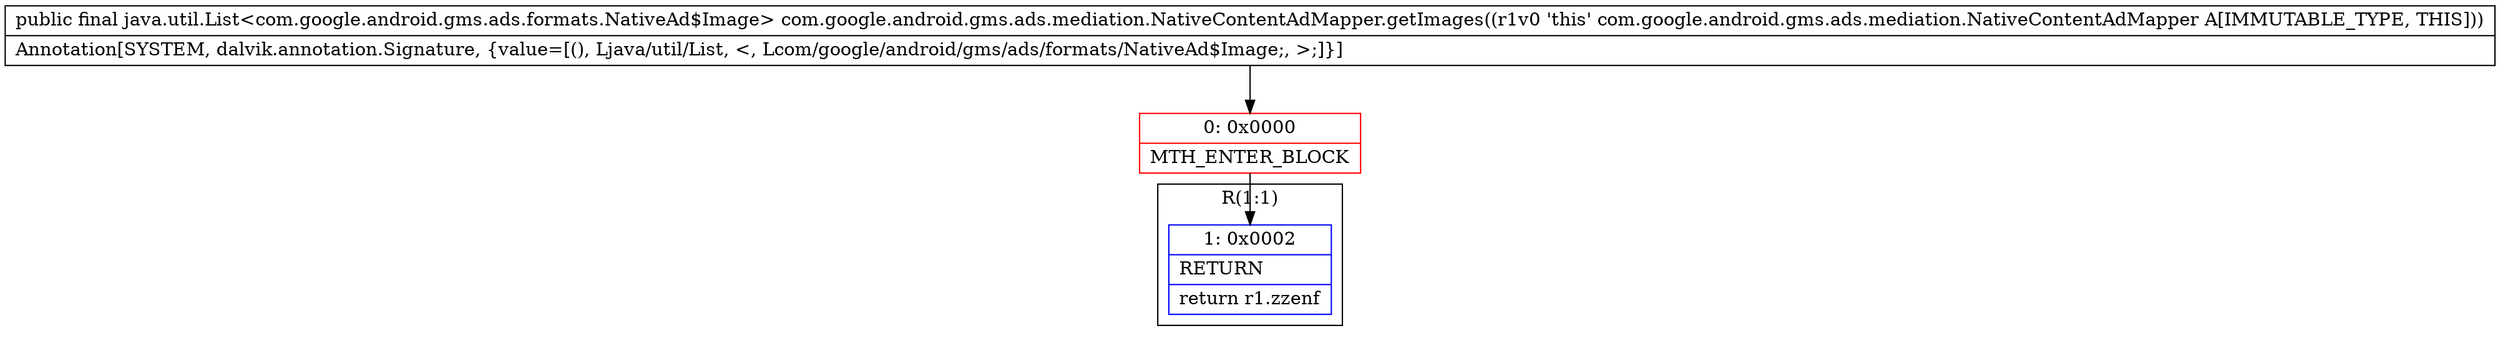 digraph "CFG forcom.google.android.gms.ads.mediation.NativeContentAdMapper.getImages()Ljava\/util\/List;" {
subgraph cluster_Region_93137046 {
label = "R(1:1)";
node [shape=record,color=blue];
Node_1 [shape=record,label="{1\:\ 0x0002|RETURN\l|return r1.zzenf\l}"];
}
Node_0 [shape=record,color=red,label="{0\:\ 0x0000|MTH_ENTER_BLOCK\l}"];
MethodNode[shape=record,label="{public final java.util.List\<com.google.android.gms.ads.formats.NativeAd$Image\> com.google.android.gms.ads.mediation.NativeContentAdMapper.getImages((r1v0 'this' com.google.android.gms.ads.mediation.NativeContentAdMapper A[IMMUTABLE_TYPE, THIS]))  | Annotation[SYSTEM, dalvik.annotation.Signature, \{value=[(), Ljava\/util\/List, \<, Lcom\/google\/android\/gms\/ads\/formats\/NativeAd$Image;, \>;]\}]\l}"];
MethodNode -> Node_0;
Node_0 -> Node_1;
}

